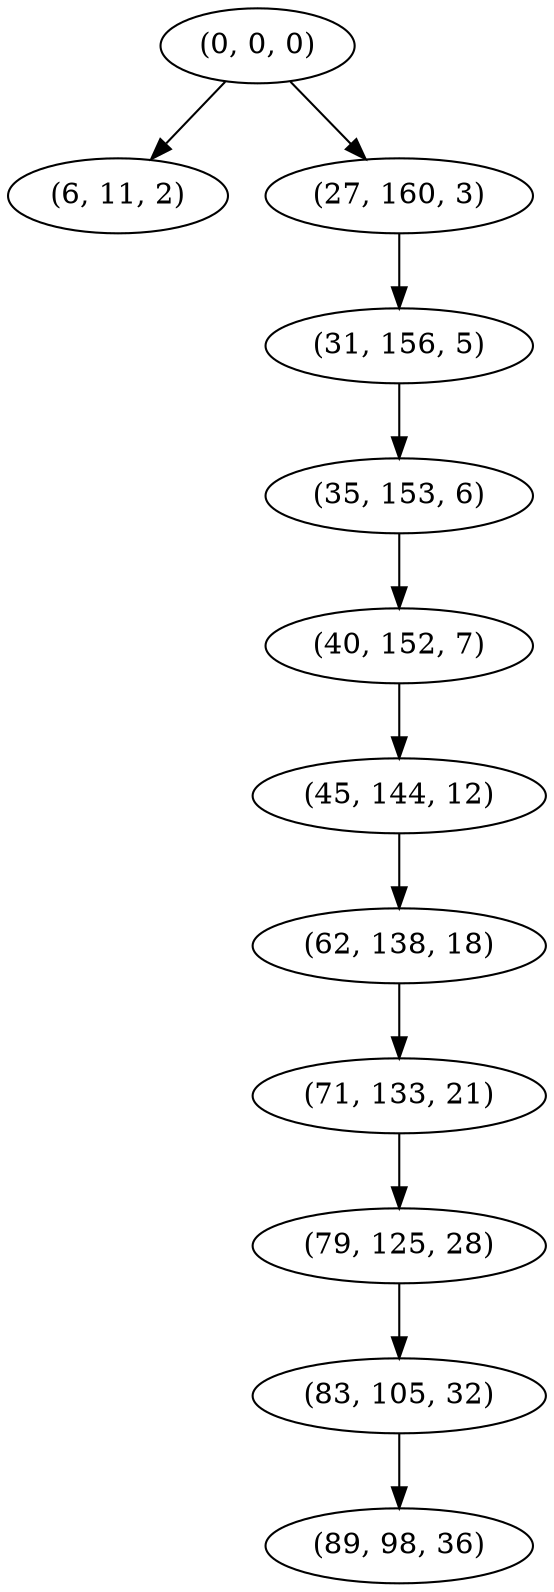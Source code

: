 digraph tree {
    "(0, 0, 0)";
    "(6, 11, 2)";
    "(27, 160, 3)";
    "(31, 156, 5)";
    "(35, 153, 6)";
    "(40, 152, 7)";
    "(45, 144, 12)";
    "(62, 138, 18)";
    "(71, 133, 21)";
    "(79, 125, 28)";
    "(83, 105, 32)";
    "(89, 98, 36)";
    "(0, 0, 0)" -> "(6, 11, 2)";
    "(0, 0, 0)" -> "(27, 160, 3)";
    "(27, 160, 3)" -> "(31, 156, 5)";
    "(31, 156, 5)" -> "(35, 153, 6)";
    "(35, 153, 6)" -> "(40, 152, 7)";
    "(40, 152, 7)" -> "(45, 144, 12)";
    "(45, 144, 12)" -> "(62, 138, 18)";
    "(62, 138, 18)" -> "(71, 133, 21)";
    "(71, 133, 21)" -> "(79, 125, 28)";
    "(79, 125, 28)" -> "(83, 105, 32)";
    "(83, 105, 32)" -> "(89, 98, 36)";
}
